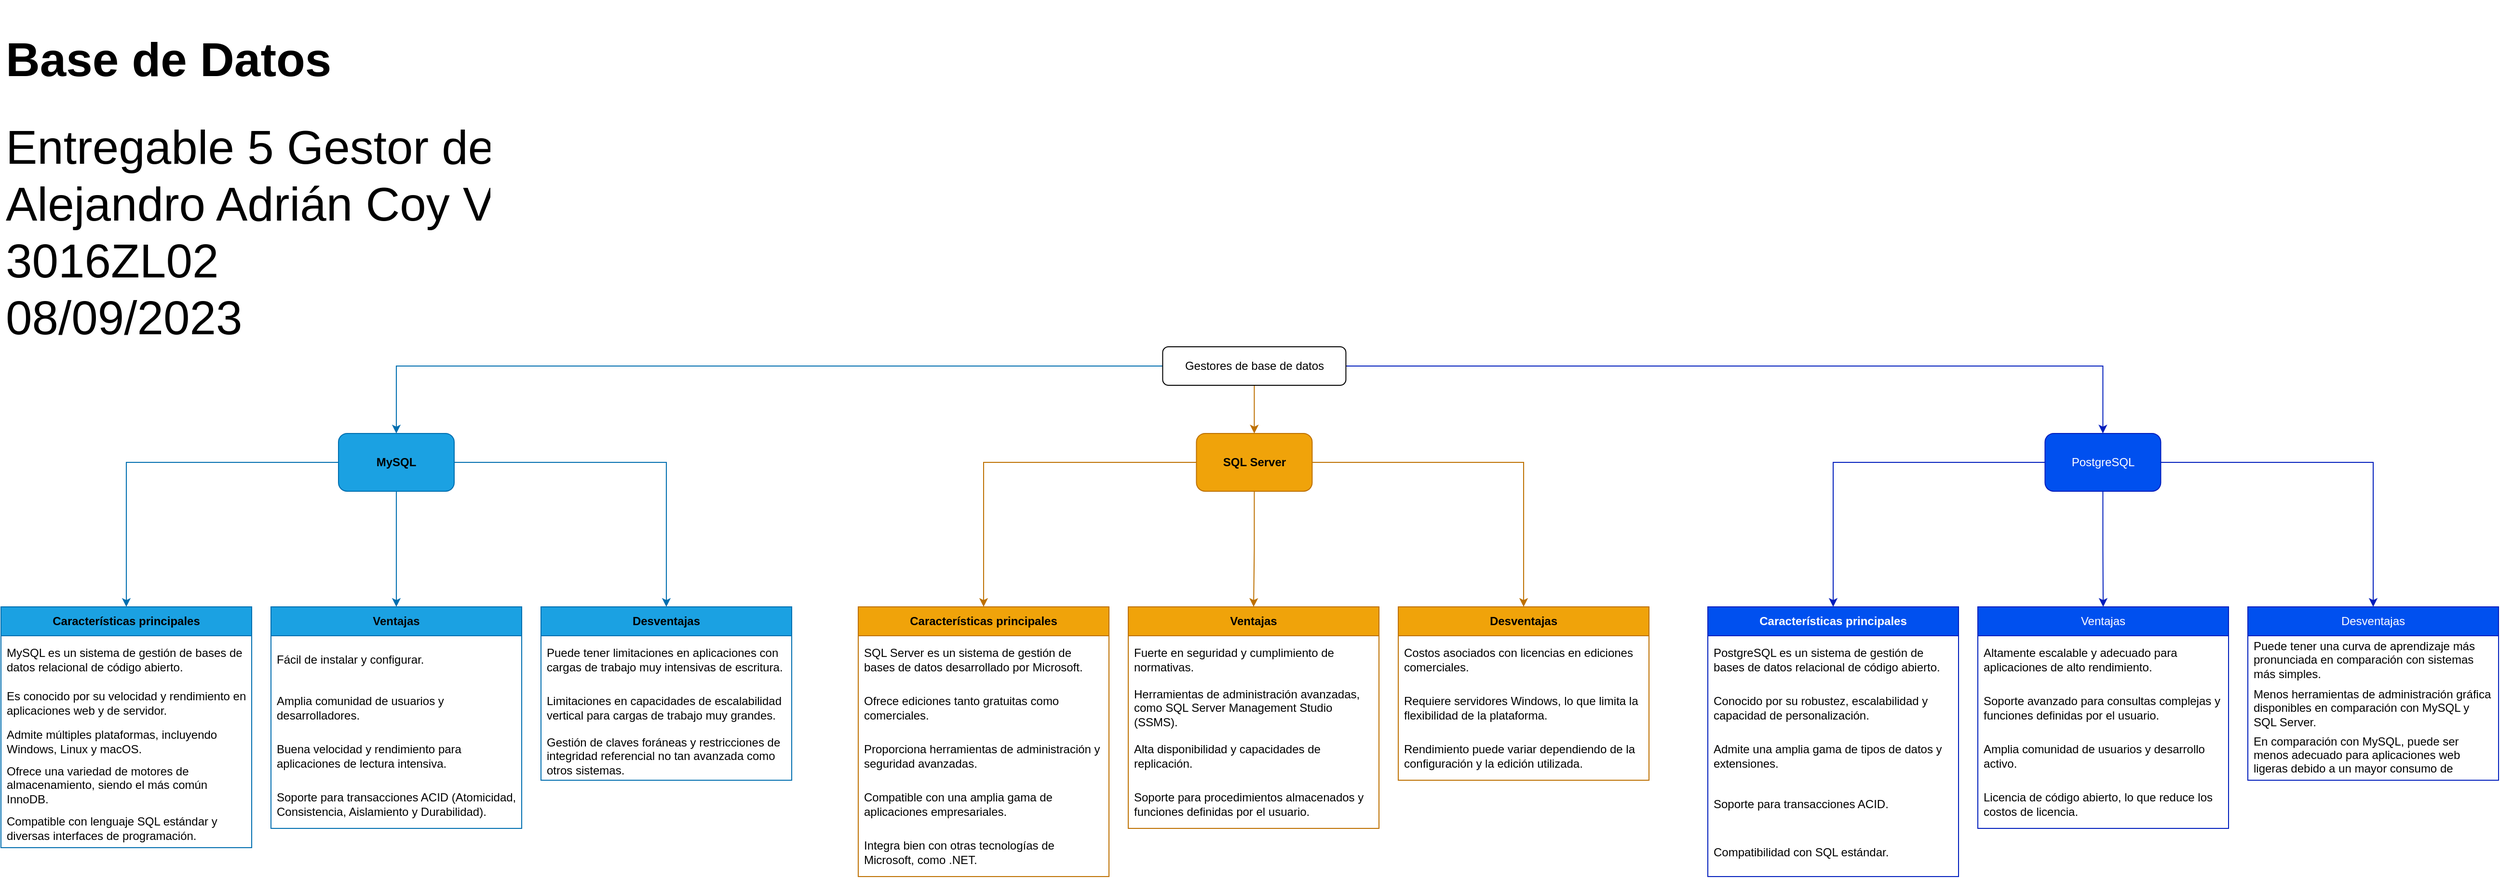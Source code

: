 <mxfile version="21.7.2" type="device">
  <diagram name="Página-1" id="YFDQYp9XhZq4vRd3nopv">
    <mxGraphModel dx="3340" dy="1897" grid="1" gridSize="10" guides="1" tooltips="1" connect="1" arrows="1" fold="1" page="1" pageScale="1" pageWidth="2800" pageHeight="1169" math="0" shadow="0">
      <root>
        <mxCell id="0" />
        <mxCell id="1" parent="0" />
        <mxCell id="Sfzmxh3t3_z_grtpd5_m-3" value="" style="edgeStyle=orthogonalEdgeStyle;rounded=0;orthogonalLoop=1;jettySize=auto;html=1;fillColor=#1ba1e2;strokeColor=#006EAF;" edge="1" parent="1" source="Sfzmxh3t3_z_grtpd5_m-1" target="Sfzmxh3t3_z_grtpd5_m-2">
          <mxGeometry relative="1" as="geometry" />
        </mxCell>
        <mxCell id="Sfzmxh3t3_z_grtpd5_m-5" value="" style="edgeStyle=orthogonalEdgeStyle;rounded=0;orthogonalLoop=1;jettySize=auto;html=1;fillColor=#0050ef;strokeColor=#001DBC;" edge="1" parent="1" source="Sfzmxh3t3_z_grtpd5_m-1" target="Sfzmxh3t3_z_grtpd5_m-4">
          <mxGeometry relative="1" as="geometry" />
        </mxCell>
        <mxCell id="Sfzmxh3t3_z_grtpd5_m-7" value="" style="edgeStyle=orthogonalEdgeStyle;rounded=0;orthogonalLoop=1;jettySize=auto;html=1;fillColor=#f0a30a;strokeColor=#BD7000;" edge="1" parent="1" source="Sfzmxh3t3_z_grtpd5_m-1" target="Sfzmxh3t3_z_grtpd5_m-6">
          <mxGeometry relative="1" as="geometry" />
        </mxCell>
        <mxCell id="Sfzmxh3t3_z_grtpd5_m-1" value="Gestores de base de datos" style="rounded=1;whiteSpace=wrap;html=1;" vertex="1" parent="1">
          <mxGeometry x="1304.7" y="410" width="190" height="40" as="geometry" />
        </mxCell>
        <mxCell id="Sfzmxh3t3_z_grtpd5_m-9" value="" style="edgeStyle=orthogonalEdgeStyle;rounded=0;orthogonalLoop=1;jettySize=auto;html=1;entryX=0.5;entryY=0;entryDx=0;entryDy=0;fillColor=#1ba1e2;strokeColor=#006EAF;" edge="1" parent="1" source="Sfzmxh3t3_z_grtpd5_m-2" target="Sfzmxh3t3_z_grtpd5_m-27">
          <mxGeometry relative="1" as="geometry">
            <mxPoint x="229.941" y="650" as="targetPoint" />
          </mxGeometry>
        </mxCell>
        <mxCell id="Sfzmxh3t3_z_grtpd5_m-13" value="" style="edgeStyle=orthogonalEdgeStyle;rounded=0;orthogonalLoop=1;jettySize=auto;html=1;entryX=0.5;entryY=0;entryDx=0;entryDy=0;fillColor=#1ba1e2;strokeColor=#006EAF;" edge="1" parent="1" source="Sfzmxh3t3_z_grtpd5_m-2" target="Sfzmxh3t3_z_grtpd5_m-33">
          <mxGeometry relative="1" as="geometry">
            <mxPoint x="510.0" y="650" as="targetPoint" />
          </mxGeometry>
        </mxCell>
        <mxCell id="Sfzmxh3t3_z_grtpd5_m-15" value="" style="edgeStyle=orthogonalEdgeStyle;rounded=0;orthogonalLoop=1;jettySize=auto;html=1;entryX=0.5;entryY=0;entryDx=0;entryDy=0;fillColor=#1ba1e2;strokeColor=#006EAF;" edge="1" parent="1" source="Sfzmxh3t3_z_grtpd5_m-2" target="Sfzmxh3t3_z_grtpd5_m-39">
          <mxGeometry relative="1" as="geometry">
            <mxPoint x="789.941" y="650" as="targetPoint" />
          </mxGeometry>
        </mxCell>
        <mxCell id="Sfzmxh3t3_z_grtpd5_m-2" value="MySQL" style="whiteSpace=wrap;html=1;rounded=1;fillColor=#1ba1e2;fontColor=#000000;strokeColor=#006EAF;labelBorderColor=none;fontStyle=1" vertex="1" parent="1">
          <mxGeometry x="450" y="500" width="120" height="60" as="geometry" />
        </mxCell>
        <mxCell id="Sfzmxh3t3_z_grtpd5_m-11" value="" style="edgeStyle=orthogonalEdgeStyle;rounded=0;orthogonalLoop=1;jettySize=auto;html=1;exitX=1;exitY=0.5;exitDx=0;exitDy=0;entryX=0.5;entryY=0;entryDx=0;entryDy=0;fillColor=#0050ef;strokeColor=#001DBC;" edge="1" parent="1" source="Sfzmxh3t3_z_grtpd5_m-4" target="Sfzmxh3t3_z_grtpd5_m-78">
          <mxGeometry relative="1" as="geometry">
            <mxPoint x="2388.7" y="540" as="sourcePoint" />
            <mxPoint x="2459.7" y="650" as="targetPoint" />
          </mxGeometry>
        </mxCell>
        <mxCell id="Sfzmxh3t3_z_grtpd5_m-17" value="" style="edgeStyle=orthogonalEdgeStyle;rounded=0;orthogonalLoop=1;jettySize=auto;html=1;exitX=0.5;exitY=1;exitDx=0;exitDy=0;entryX=0.5;entryY=0;entryDx=0;entryDy=0;fillColor=#0050ef;strokeColor=#001DBC;" edge="1" parent="1" source="Sfzmxh3t3_z_grtpd5_m-4" target="Sfzmxh3t3_z_grtpd5_m-72">
          <mxGeometry relative="1" as="geometry">
            <mxPoint x="2279.7" y="570" as="sourcePoint" />
            <mxPoint x="2279.7" y="650" as="targetPoint" />
          </mxGeometry>
        </mxCell>
        <mxCell id="Sfzmxh3t3_z_grtpd5_m-19" value="" style="edgeStyle=orthogonalEdgeStyle;rounded=0;orthogonalLoop=1;jettySize=auto;html=1;exitX=0;exitY=0.5;exitDx=0;exitDy=0;entryX=0.5;entryY=0;entryDx=0;entryDy=0;fillColor=#0050ef;strokeColor=#001DBC;" edge="1" parent="1" source="Sfzmxh3t3_z_grtpd5_m-4" target="Sfzmxh3t3_z_grtpd5_m-66">
          <mxGeometry relative="1" as="geometry">
            <mxPoint x="2268.7" y="540" as="sourcePoint" />
            <mxPoint x="2099.7" y="650" as="targetPoint" />
          </mxGeometry>
        </mxCell>
        <mxCell id="Sfzmxh3t3_z_grtpd5_m-4" value="PostgreSQL" style="whiteSpace=wrap;html=1;rounded=1;fillColor=#0050ef;fontColor=#ffffff;strokeColor=#001DBC;" vertex="1" parent="1">
          <mxGeometry x="2219.7" y="500" width="120" height="60" as="geometry" />
        </mxCell>
        <mxCell id="Sfzmxh3t3_z_grtpd5_m-21" value="" style="edgeStyle=orthogonalEdgeStyle;rounded=0;orthogonalLoop=1;jettySize=auto;html=1;entryX=0.5;entryY=0;entryDx=0;entryDy=0;fillColor=#f0a30a;strokeColor=#BD7000;" edge="1" parent="1" source="Sfzmxh3t3_z_grtpd5_m-6" target="Sfzmxh3t3_z_grtpd5_m-48">
          <mxGeometry relative="1" as="geometry">
            <mxPoint x="1208.7" y="650" as="targetPoint" />
          </mxGeometry>
        </mxCell>
        <mxCell id="Sfzmxh3t3_z_grtpd5_m-23" value="" style="edgeStyle=orthogonalEdgeStyle;rounded=0;orthogonalLoop=1;jettySize=auto;html=1;entryX=0.5;entryY=0;entryDx=0;entryDy=0;fillColor=#f0a30a;strokeColor=#BD7000;" edge="1" parent="1" source="Sfzmxh3t3_z_grtpd5_m-6" target="Sfzmxh3t3_z_grtpd5_m-54">
          <mxGeometry relative="1" as="geometry">
            <mxPoint x="1398.7" y="650" as="targetPoint" />
          </mxGeometry>
        </mxCell>
        <mxCell id="Sfzmxh3t3_z_grtpd5_m-25" value="" style="edgeStyle=orthogonalEdgeStyle;rounded=0;orthogonalLoop=1;jettySize=auto;html=1;entryX=0.5;entryY=0;entryDx=0;entryDy=0;fillColor=#f0a30a;strokeColor=#BD7000;" edge="1" parent="1" source="Sfzmxh3t3_z_grtpd5_m-6" target="Sfzmxh3t3_z_grtpd5_m-60">
          <mxGeometry relative="1" as="geometry">
            <mxPoint x="1588.7" y="650" as="targetPoint" />
          </mxGeometry>
        </mxCell>
        <mxCell id="Sfzmxh3t3_z_grtpd5_m-6" value="&lt;b&gt;SQL Server&lt;/b&gt;" style="whiteSpace=wrap;html=1;rounded=1;fillColor=#f0a30a;fontColor=#000000;strokeColor=#BD7000;" vertex="1" parent="1">
          <mxGeometry x="1339.7" y="500" width="120" height="60" as="geometry" />
        </mxCell>
        <mxCell id="Sfzmxh3t3_z_grtpd5_m-27" value="&lt;font color=&quot;#000000&quot;&gt;&lt;b&gt;Características principales&lt;/b&gt;&lt;/font&gt;" style="swimlane;fontStyle=0;childLayout=stackLayout;horizontal=1;startSize=30;horizontalStack=0;resizeParent=1;resizeParentMax=0;resizeLast=0;collapsible=1;marginBottom=0;whiteSpace=wrap;html=1;fillColor=#1ba1e2;fontColor=#ffffff;strokeColor=#006EAF;" vertex="1" parent="1">
          <mxGeometry x="100" y="680" width="260" height="250" as="geometry" />
        </mxCell>
        <mxCell id="Sfzmxh3t3_z_grtpd5_m-28" value="MySQL es un sistema de gestión de bases de datos relacional de código abierto." style="text;strokeColor=none;fillColor=none;align=left;verticalAlign=middle;spacingLeft=4;spacingRight=4;overflow=hidden;points=[[0,0.5],[1,0.5]];portConstraint=eastwest;rotatable=0;whiteSpace=wrap;html=1;" vertex="1" parent="Sfzmxh3t3_z_grtpd5_m-27">
          <mxGeometry y="30" width="260" height="50" as="geometry" />
        </mxCell>
        <mxCell id="Sfzmxh3t3_z_grtpd5_m-29" value="Es conocido por su velocidad y rendimiento en aplicaciones web y de servidor." style="text;strokeColor=none;fillColor=none;align=left;verticalAlign=middle;spacingLeft=4;spacingRight=4;overflow=hidden;points=[[0,0.5],[1,0.5]];portConstraint=eastwest;rotatable=0;whiteSpace=wrap;html=1;" vertex="1" parent="Sfzmxh3t3_z_grtpd5_m-27">
          <mxGeometry y="80" width="260" height="40" as="geometry" />
        </mxCell>
        <mxCell id="Sfzmxh3t3_z_grtpd5_m-30" value="Admite múltiples plataformas, incluyendo Windows, Linux y macOS." style="text;strokeColor=none;fillColor=none;align=left;verticalAlign=middle;spacingLeft=4;spacingRight=4;overflow=hidden;points=[[0,0.5],[1,0.5]];portConstraint=eastwest;rotatable=0;whiteSpace=wrap;html=1;" vertex="1" parent="Sfzmxh3t3_z_grtpd5_m-27">
          <mxGeometry y="120" width="260" height="40" as="geometry" />
        </mxCell>
        <mxCell id="Sfzmxh3t3_z_grtpd5_m-31" value="Ofrece una variedad de motores de almacenamiento, siendo el más común InnoDB." style="text;strokeColor=none;fillColor=none;align=left;verticalAlign=middle;spacingLeft=4;spacingRight=4;overflow=hidden;points=[[0,0.5],[1,0.5]];portConstraint=eastwest;rotatable=0;whiteSpace=wrap;html=1;" vertex="1" parent="Sfzmxh3t3_z_grtpd5_m-27">
          <mxGeometry y="160" width="260" height="50" as="geometry" />
        </mxCell>
        <mxCell id="Sfzmxh3t3_z_grtpd5_m-32" value="Compatible con lenguaje SQL estándar y diversas interfaces de programación." style="text;strokeColor=none;fillColor=none;align=left;verticalAlign=middle;spacingLeft=4;spacingRight=4;overflow=hidden;points=[[0,0.5],[1,0.5]];portConstraint=eastwest;rotatable=0;whiteSpace=wrap;html=1;" vertex="1" parent="Sfzmxh3t3_z_grtpd5_m-27">
          <mxGeometry y="210" width="260" height="40" as="geometry" />
        </mxCell>
        <mxCell id="Sfzmxh3t3_z_grtpd5_m-33" value="&lt;font color=&quot;#050505&quot;&gt;&lt;b&gt;Ventajas&lt;/b&gt;&lt;/font&gt;" style="swimlane;fontStyle=0;childLayout=stackLayout;horizontal=1;startSize=30;horizontalStack=0;resizeParent=1;resizeParentMax=0;resizeLast=0;collapsible=1;marginBottom=0;whiteSpace=wrap;html=1;fillColor=#1ba1e2;fontColor=#ffffff;strokeColor=#006EAF;" vertex="1" parent="1">
          <mxGeometry x="380" y="680" width="260" height="230" as="geometry" />
        </mxCell>
        <mxCell id="Sfzmxh3t3_z_grtpd5_m-34" value="Fácil de instalar y configurar." style="text;strokeColor=none;fillColor=none;align=left;verticalAlign=middle;spacingLeft=4;spacingRight=4;overflow=hidden;points=[[0,0.5],[1,0.5]];portConstraint=eastwest;rotatable=0;whiteSpace=wrap;html=1;" vertex="1" parent="Sfzmxh3t3_z_grtpd5_m-33">
          <mxGeometry y="30" width="260" height="50" as="geometry" />
        </mxCell>
        <mxCell id="Sfzmxh3t3_z_grtpd5_m-35" value="Amplia comunidad de usuarios y desarrolladores." style="text;strokeColor=none;fillColor=none;align=left;verticalAlign=middle;spacingLeft=4;spacingRight=4;overflow=hidden;points=[[0,0.5],[1,0.5]];portConstraint=eastwest;rotatable=0;whiteSpace=wrap;html=1;" vertex="1" parent="Sfzmxh3t3_z_grtpd5_m-33">
          <mxGeometry y="80" width="260" height="50" as="geometry" />
        </mxCell>
        <mxCell id="Sfzmxh3t3_z_grtpd5_m-36" value="Buena velocidad y rendimiento para aplicaciones de lectura intensiva." style="text;strokeColor=none;fillColor=none;align=left;verticalAlign=middle;spacingLeft=4;spacingRight=4;overflow=hidden;points=[[0,0.5],[1,0.5]];portConstraint=eastwest;rotatable=0;whiteSpace=wrap;html=1;" vertex="1" parent="Sfzmxh3t3_z_grtpd5_m-33">
          <mxGeometry y="130" width="260" height="50" as="geometry" />
        </mxCell>
        <mxCell id="Sfzmxh3t3_z_grtpd5_m-37" value="Soporte para transacciones ACID (Atomicidad, Consistencia, Aislamiento y Durabilidad)." style="text;strokeColor=none;fillColor=none;align=left;verticalAlign=middle;spacingLeft=4;spacingRight=4;overflow=hidden;points=[[0,0.5],[1,0.5]];portConstraint=eastwest;rotatable=0;whiteSpace=wrap;html=1;" vertex="1" parent="Sfzmxh3t3_z_grtpd5_m-33">
          <mxGeometry y="180" width="260" height="50" as="geometry" />
        </mxCell>
        <mxCell id="Sfzmxh3t3_z_grtpd5_m-39" value="&lt;font color=&quot;#000000&quot;&gt;&lt;b&gt;Desventajas&lt;/b&gt;&lt;/font&gt;" style="swimlane;fontStyle=0;childLayout=stackLayout;horizontal=1;startSize=30;horizontalStack=0;resizeParent=1;resizeParentMax=0;resizeLast=0;collapsible=1;marginBottom=0;whiteSpace=wrap;html=1;fillColor=#1ba1e2;fontColor=#ffffff;strokeColor=#006EAF;" vertex="1" parent="1">
          <mxGeometry x="660" y="680" width="260" height="180" as="geometry" />
        </mxCell>
        <mxCell id="Sfzmxh3t3_z_grtpd5_m-40" value="Puede tener limitaciones en aplicaciones con cargas de trabajo muy intensivas de escritura." style="text;strokeColor=none;fillColor=none;align=left;verticalAlign=middle;spacingLeft=4;spacingRight=4;overflow=hidden;points=[[0,0.5],[1,0.5]];portConstraint=eastwest;rotatable=0;whiteSpace=wrap;html=1;" vertex="1" parent="Sfzmxh3t3_z_grtpd5_m-39">
          <mxGeometry y="30" width="260" height="50" as="geometry" />
        </mxCell>
        <mxCell id="Sfzmxh3t3_z_grtpd5_m-41" value="Limitaciones en capacidades de escalabilidad vertical para cargas de trabajo muy grandes." style="text;strokeColor=none;fillColor=none;align=left;verticalAlign=middle;spacingLeft=4;spacingRight=4;overflow=hidden;points=[[0,0.5],[1,0.5]];portConstraint=eastwest;rotatable=0;whiteSpace=wrap;html=1;" vertex="1" parent="Sfzmxh3t3_z_grtpd5_m-39">
          <mxGeometry y="80" width="260" height="50" as="geometry" />
        </mxCell>
        <mxCell id="Sfzmxh3t3_z_grtpd5_m-42" value="Gestión de claves foráneas y restricciones de integridad referencial no tan avanzada como otros sistemas." style="text;strokeColor=none;fillColor=none;align=left;verticalAlign=middle;spacingLeft=4;spacingRight=4;overflow=hidden;points=[[0,0.5],[1,0.5]];portConstraint=eastwest;rotatable=0;whiteSpace=wrap;html=1;" vertex="1" parent="Sfzmxh3t3_z_grtpd5_m-39">
          <mxGeometry y="130" width="260" height="50" as="geometry" />
        </mxCell>
        <mxCell id="Sfzmxh3t3_z_grtpd5_m-48" value="&lt;b&gt;Características principales&lt;/b&gt;" style="swimlane;fontStyle=0;childLayout=stackLayout;horizontal=1;startSize=30;horizontalStack=0;resizeParent=1;resizeParentMax=0;resizeLast=0;collapsible=1;marginBottom=0;whiteSpace=wrap;html=1;fillColor=#f0a30a;fontColor=#000000;strokeColor=#BD7000;" vertex="1" parent="1">
          <mxGeometry x="989" y="680" width="260" height="280" as="geometry" />
        </mxCell>
        <mxCell id="Sfzmxh3t3_z_grtpd5_m-49" value="SQL Server es un sistema de gestión de bases de datos desarrollado por Microsoft." style="text;strokeColor=none;fillColor=none;align=left;verticalAlign=middle;spacingLeft=4;spacingRight=4;overflow=hidden;points=[[0,0.5],[1,0.5]];portConstraint=eastwest;rotatable=0;whiteSpace=wrap;html=1;" vertex="1" parent="Sfzmxh3t3_z_grtpd5_m-48">
          <mxGeometry y="30" width="260" height="50" as="geometry" />
        </mxCell>
        <mxCell id="Sfzmxh3t3_z_grtpd5_m-50" value="Ofrece ediciones tanto gratuitas como comerciales." style="text;strokeColor=none;fillColor=none;align=left;verticalAlign=middle;spacingLeft=4;spacingRight=4;overflow=hidden;points=[[0,0.5],[1,0.5]];portConstraint=eastwest;rotatable=0;whiteSpace=wrap;html=1;" vertex="1" parent="Sfzmxh3t3_z_grtpd5_m-48">
          <mxGeometry y="80" width="260" height="50" as="geometry" />
        </mxCell>
        <mxCell id="Sfzmxh3t3_z_grtpd5_m-51" value="Proporciona herramientas de administración y seguridad avanzadas." style="text;strokeColor=none;fillColor=none;align=left;verticalAlign=middle;spacingLeft=4;spacingRight=4;overflow=hidden;points=[[0,0.5],[1,0.5]];portConstraint=eastwest;rotatable=0;whiteSpace=wrap;html=1;" vertex="1" parent="Sfzmxh3t3_z_grtpd5_m-48">
          <mxGeometry y="130" width="260" height="50" as="geometry" />
        </mxCell>
        <mxCell id="Sfzmxh3t3_z_grtpd5_m-52" value="Compatible con una amplia gama de aplicaciones empresariales." style="text;strokeColor=none;fillColor=none;align=left;verticalAlign=middle;spacingLeft=4;spacingRight=4;overflow=hidden;points=[[0,0.5],[1,0.5]];portConstraint=eastwest;rotatable=0;whiteSpace=wrap;html=1;" vertex="1" parent="Sfzmxh3t3_z_grtpd5_m-48">
          <mxGeometry y="180" width="260" height="50" as="geometry" />
        </mxCell>
        <mxCell id="Sfzmxh3t3_z_grtpd5_m-53" value="Integra bien con otras tecnologías de Microsoft, como .NET." style="text;strokeColor=none;fillColor=none;align=left;verticalAlign=middle;spacingLeft=4;spacingRight=4;overflow=hidden;points=[[0,0.5],[1,0.5]];portConstraint=eastwest;rotatable=0;whiteSpace=wrap;html=1;" vertex="1" parent="Sfzmxh3t3_z_grtpd5_m-48">
          <mxGeometry y="230" width="260" height="50" as="geometry" />
        </mxCell>
        <mxCell id="Sfzmxh3t3_z_grtpd5_m-54" value="&lt;b&gt;Ventajas&lt;/b&gt;" style="swimlane;fontStyle=0;childLayout=stackLayout;horizontal=1;startSize=30;horizontalStack=0;resizeParent=1;resizeParentMax=0;resizeLast=0;collapsible=1;marginBottom=0;whiteSpace=wrap;html=1;fillColor=#f0a30a;fontColor=#000000;strokeColor=#BD7000;" vertex="1" parent="1">
          <mxGeometry x="1269" y="680" width="260" height="230" as="geometry" />
        </mxCell>
        <mxCell id="Sfzmxh3t3_z_grtpd5_m-55" value="Fuerte en seguridad y cumplimiento de normativas." style="text;strokeColor=none;fillColor=none;align=left;verticalAlign=middle;spacingLeft=4;spacingRight=4;overflow=hidden;points=[[0,0.5],[1,0.5]];portConstraint=eastwest;rotatable=0;whiteSpace=wrap;html=1;" vertex="1" parent="Sfzmxh3t3_z_grtpd5_m-54">
          <mxGeometry y="30" width="260" height="50" as="geometry" />
        </mxCell>
        <mxCell id="Sfzmxh3t3_z_grtpd5_m-56" value="Herramientas de administración avanzadas, como SQL Server Management Studio (SSMS)." style="text;strokeColor=none;fillColor=none;align=left;verticalAlign=middle;spacingLeft=4;spacingRight=4;overflow=hidden;points=[[0,0.5],[1,0.5]];portConstraint=eastwest;rotatable=0;whiteSpace=wrap;html=1;" vertex="1" parent="Sfzmxh3t3_z_grtpd5_m-54">
          <mxGeometry y="80" width="260" height="50" as="geometry" />
        </mxCell>
        <mxCell id="Sfzmxh3t3_z_grtpd5_m-57" value="Alta disponibilidad y capacidades de replicación." style="text;strokeColor=none;fillColor=none;align=left;verticalAlign=middle;spacingLeft=4;spacingRight=4;overflow=hidden;points=[[0,0.5],[1,0.5]];portConstraint=eastwest;rotatable=0;whiteSpace=wrap;html=1;" vertex="1" parent="Sfzmxh3t3_z_grtpd5_m-54">
          <mxGeometry y="130" width="260" height="50" as="geometry" />
        </mxCell>
        <mxCell id="Sfzmxh3t3_z_grtpd5_m-58" value="Soporte para procedimientos almacenados y funciones definidas por el usuario." style="text;strokeColor=none;fillColor=none;align=left;verticalAlign=middle;spacingLeft=4;spacingRight=4;overflow=hidden;points=[[0,0.5],[1,0.5]];portConstraint=eastwest;rotatable=0;whiteSpace=wrap;html=1;" vertex="1" parent="Sfzmxh3t3_z_grtpd5_m-54">
          <mxGeometry y="180" width="260" height="50" as="geometry" />
        </mxCell>
        <mxCell id="Sfzmxh3t3_z_grtpd5_m-60" value="&lt;b&gt;Desventajas&lt;/b&gt;" style="swimlane;fontStyle=0;childLayout=stackLayout;horizontal=1;startSize=30;horizontalStack=0;resizeParent=1;resizeParentMax=0;resizeLast=0;collapsible=1;marginBottom=0;whiteSpace=wrap;html=1;fillColor=#f0a30a;fontColor=#000000;strokeColor=#BD7000;" vertex="1" parent="1">
          <mxGeometry x="1549" y="680" width="260" height="180" as="geometry" />
        </mxCell>
        <mxCell id="Sfzmxh3t3_z_grtpd5_m-61" value="Costos asociados con licencias en ediciones comerciales." style="text;strokeColor=none;fillColor=none;align=left;verticalAlign=middle;spacingLeft=4;spacingRight=4;overflow=hidden;points=[[0,0.5],[1,0.5]];portConstraint=eastwest;rotatable=0;whiteSpace=wrap;html=1;" vertex="1" parent="Sfzmxh3t3_z_grtpd5_m-60">
          <mxGeometry y="30" width="260" height="50" as="geometry" />
        </mxCell>
        <mxCell id="Sfzmxh3t3_z_grtpd5_m-62" value="Requiere servidores Windows, lo que limita la flexibilidad de la plataforma." style="text;strokeColor=none;fillColor=none;align=left;verticalAlign=middle;spacingLeft=4;spacingRight=4;overflow=hidden;points=[[0,0.5],[1,0.5]];portConstraint=eastwest;rotatable=0;whiteSpace=wrap;html=1;" vertex="1" parent="Sfzmxh3t3_z_grtpd5_m-60">
          <mxGeometry y="80" width="260" height="50" as="geometry" />
        </mxCell>
        <mxCell id="Sfzmxh3t3_z_grtpd5_m-63" value="Rendimiento puede variar dependiendo de la configuración y la edición utilizada." style="text;strokeColor=none;fillColor=none;align=left;verticalAlign=middle;spacingLeft=4;spacingRight=4;overflow=hidden;points=[[0,0.5],[1,0.5]];portConstraint=eastwest;rotatable=0;whiteSpace=wrap;html=1;" vertex="1" parent="Sfzmxh3t3_z_grtpd5_m-60">
          <mxGeometry y="130" width="260" height="50" as="geometry" />
        </mxCell>
        <mxCell id="Sfzmxh3t3_z_grtpd5_m-66" value="&lt;b&gt;Características principales&lt;/b&gt;" style="swimlane;fontStyle=0;childLayout=stackLayout;horizontal=1;startSize=30;horizontalStack=0;resizeParent=1;resizeParentMax=0;resizeLast=0;collapsible=1;marginBottom=0;whiteSpace=wrap;html=1;fillColor=#0050ef;fontColor=#ffffff;strokeColor=#001DBC;" vertex="1" parent="1">
          <mxGeometry x="1870" y="680" width="260" height="280" as="geometry" />
        </mxCell>
        <mxCell id="Sfzmxh3t3_z_grtpd5_m-67" value="PostgreSQL es un sistema de gestión de bases de datos relacional de código abierto." style="text;strokeColor=none;fillColor=none;align=left;verticalAlign=middle;spacingLeft=4;spacingRight=4;overflow=hidden;points=[[0,0.5],[1,0.5]];portConstraint=eastwest;rotatable=0;whiteSpace=wrap;html=1;" vertex="1" parent="Sfzmxh3t3_z_grtpd5_m-66">
          <mxGeometry y="30" width="260" height="50" as="geometry" />
        </mxCell>
        <mxCell id="Sfzmxh3t3_z_grtpd5_m-68" value="Conocido por su robustez, escalabilidad y capacidad de personalización." style="text;strokeColor=none;fillColor=none;align=left;verticalAlign=middle;spacingLeft=4;spacingRight=4;overflow=hidden;points=[[0,0.5],[1,0.5]];portConstraint=eastwest;rotatable=0;whiteSpace=wrap;html=1;" vertex="1" parent="Sfzmxh3t3_z_grtpd5_m-66">
          <mxGeometry y="80" width="260" height="50" as="geometry" />
        </mxCell>
        <mxCell id="Sfzmxh3t3_z_grtpd5_m-69" value="Admite una amplia gama de tipos de datos y extensiones." style="text;strokeColor=none;fillColor=none;align=left;verticalAlign=middle;spacingLeft=4;spacingRight=4;overflow=hidden;points=[[0,0.5],[1,0.5]];portConstraint=eastwest;rotatable=0;whiteSpace=wrap;html=1;" vertex="1" parent="Sfzmxh3t3_z_grtpd5_m-66">
          <mxGeometry y="130" width="260" height="50" as="geometry" />
        </mxCell>
        <mxCell id="Sfzmxh3t3_z_grtpd5_m-70" value="Soporte para transacciones ACID." style="text;strokeColor=none;fillColor=none;align=left;verticalAlign=middle;spacingLeft=4;spacingRight=4;overflow=hidden;points=[[0,0.5],[1,0.5]];portConstraint=eastwest;rotatable=0;whiteSpace=wrap;html=1;" vertex="1" parent="Sfzmxh3t3_z_grtpd5_m-66">
          <mxGeometry y="180" width="260" height="50" as="geometry" />
        </mxCell>
        <mxCell id="Sfzmxh3t3_z_grtpd5_m-71" value="Compatibilidad con SQL estándar." style="text;strokeColor=none;fillColor=none;align=left;verticalAlign=middle;spacingLeft=4;spacingRight=4;overflow=hidden;points=[[0,0.5],[1,0.5]];portConstraint=eastwest;rotatable=0;whiteSpace=wrap;html=1;" vertex="1" parent="Sfzmxh3t3_z_grtpd5_m-66">
          <mxGeometry y="230" width="260" height="50" as="geometry" />
        </mxCell>
        <mxCell id="Sfzmxh3t3_z_grtpd5_m-72" value="Ventajas" style="swimlane;fontStyle=0;childLayout=stackLayout;horizontal=1;startSize=30;horizontalStack=0;resizeParent=1;resizeParentMax=0;resizeLast=0;collapsible=1;marginBottom=0;whiteSpace=wrap;html=1;fillColor=#0050ef;fontColor=#ffffff;strokeColor=#001DBC;" vertex="1" parent="1">
          <mxGeometry x="2150" y="680" width="260" height="230" as="geometry" />
        </mxCell>
        <mxCell id="Sfzmxh3t3_z_grtpd5_m-73" value="Altamente escalable y adecuado para aplicaciones de alto rendimiento." style="text;strokeColor=none;fillColor=none;align=left;verticalAlign=middle;spacingLeft=4;spacingRight=4;overflow=hidden;points=[[0,0.5],[1,0.5]];portConstraint=eastwest;rotatable=0;whiteSpace=wrap;html=1;" vertex="1" parent="Sfzmxh3t3_z_grtpd5_m-72">
          <mxGeometry y="30" width="260" height="50" as="geometry" />
        </mxCell>
        <mxCell id="Sfzmxh3t3_z_grtpd5_m-74" value="Soporte avanzado para consultas complejas y funciones definidas por el usuario." style="text;strokeColor=none;fillColor=none;align=left;verticalAlign=middle;spacingLeft=4;spacingRight=4;overflow=hidden;points=[[0,0.5],[1,0.5]];portConstraint=eastwest;rotatable=0;whiteSpace=wrap;html=1;" vertex="1" parent="Sfzmxh3t3_z_grtpd5_m-72">
          <mxGeometry y="80" width="260" height="50" as="geometry" />
        </mxCell>
        <mxCell id="Sfzmxh3t3_z_grtpd5_m-75" value="Amplia comunidad de usuarios y desarrollo activo." style="text;strokeColor=none;fillColor=none;align=left;verticalAlign=middle;spacingLeft=4;spacingRight=4;overflow=hidden;points=[[0,0.5],[1,0.5]];portConstraint=eastwest;rotatable=0;whiteSpace=wrap;html=1;" vertex="1" parent="Sfzmxh3t3_z_grtpd5_m-72">
          <mxGeometry y="130" width="260" height="50" as="geometry" />
        </mxCell>
        <mxCell id="Sfzmxh3t3_z_grtpd5_m-76" value="Licencia de código abierto, lo que reduce los costos de licencia." style="text;strokeColor=none;fillColor=none;align=left;verticalAlign=middle;spacingLeft=4;spacingRight=4;overflow=hidden;points=[[0,0.5],[1,0.5]];portConstraint=eastwest;rotatable=0;whiteSpace=wrap;html=1;" vertex="1" parent="Sfzmxh3t3_z_grtpd5_m-72">
          <mxGeometry y="180" width="260" height="50" as="geometry" />
        </mxCell>
        <mxCell id="Sfzmxh3t3_z_grtpd5_m-78" value="Desventajas" style="swimlane;fontStyle=0;childLayout=stackLayout;horizontal=1;startSize=30;horizontalStack=0;resizeParent=1;resizeParentMax=0;resizeLast=0;collapsible=1;marginBottom=0;whiteSpace=wrap;html=1;fillColor=#0050ef;fontColor=#ffffff;strokeColor=#001DBC;" vertex="1" parent="1">
          <mxGeometry x="2430" y="680" width="260" height="180" as="geometry" />
        </mxCell>
        <mxCell id="Sfzmxh3t3_z_grtpd5_m-79" value="Puede tener una curva de aprendizaje más pronunciada en comparación con sistemas más simples." style="text;strokeColor=none;fillColor=none;align=left;verticalAlign=middle;spacingLeft=4;spacingRight=4;overflow=hidden;points=[[0,0.5],[1,0.5]];portConstraint=eastwest;rotatable=0;whiteSpace=wrap;html=1;" vertex="1" parent="Sfzmxh3t3_z_grtpd5_m-78">
          <mxGeometry y="30" width="260" height="50" as="geometry" />
        </mxCell>
        <mxCell id="Sfzmxh3t3_z_grtpd5_m-80" value="Menos herramientas de administración gráfica disponibles en comparación con MySQL y SQL Server." style="text;strokeColor=none;fillColor=none;align=left;verticalAlign=middle;spacingLeft=4;spacingRight=4;overflow=hidden;points=[[0,0.5],[1,0.5]];portConstraint=eastwest;rotatable=0;whiteSpace=wrap;html=1;" vertex="1" parent="Sfzmxh3t3_z_grtpd5_m-78">
          <mxGeometry y="80" width="260" height="50" as="geometry" />
        </mxCell>
        <mxCell id="Sfzmxh3t3_z_grtpd5_m-81" value="En comparación con MySQL, puede ser menos adecuado para aplicaciones web ligeras debido a un mayor consumo de recursos." style="text;strokeColor=none;fillColor=none;align=left;verticalAlign=middle;spacingLeft=4;spacingRight=4;overflow=hidden;points=[[0,0.5],[1,0.5]];portConstraint=eastwest;rotatable=0;whiteSpace=wrap;html=1;" vertex="1" parent="Sfzmxh3t3_z_grtpd5_m-78">
          <mxGeometry y="130" width="260" height="50" as="geometry" />
        </mxCell>
        <mxCell id="Sfzmxh3t3_z_grtpd5_m-84" value="&lt;h1 style=&quot;font-size: 49px;&quot;&gt;Base de Datos&lt;/h1&gt;&lt;div&gt;Entregable 5 Gestor de Base de Datos&lt;/div&gt;&lt;div&gt;Alejandro Adrián Coy Vázquez&lt;/div&gt;&lt;div&gt;3016ZL02&lt;/div&gt;&lt;div&gt;08/09/2023&lt;/div&gt;&lt;p style=&quot;font-size: 49px;&quot;&gt;&lt;br style=&quot;font-size: 49px;&quot;&gt;&lt;/p&gt;" style="text;html=1;strokeColor=none;fillColor=none;spacing=5;spacingTop=-20;whiteSpace=wrap;overflow=hidden;rounded=0;fontSize=49;" vertex="1" parent="1">
          <mxGeometry x="100" y="60" width="1150" height="380" as="geometry" />
        </mxCell>
      </root>
    </mxGraphModel>
  </diagram>
</mxfile>
